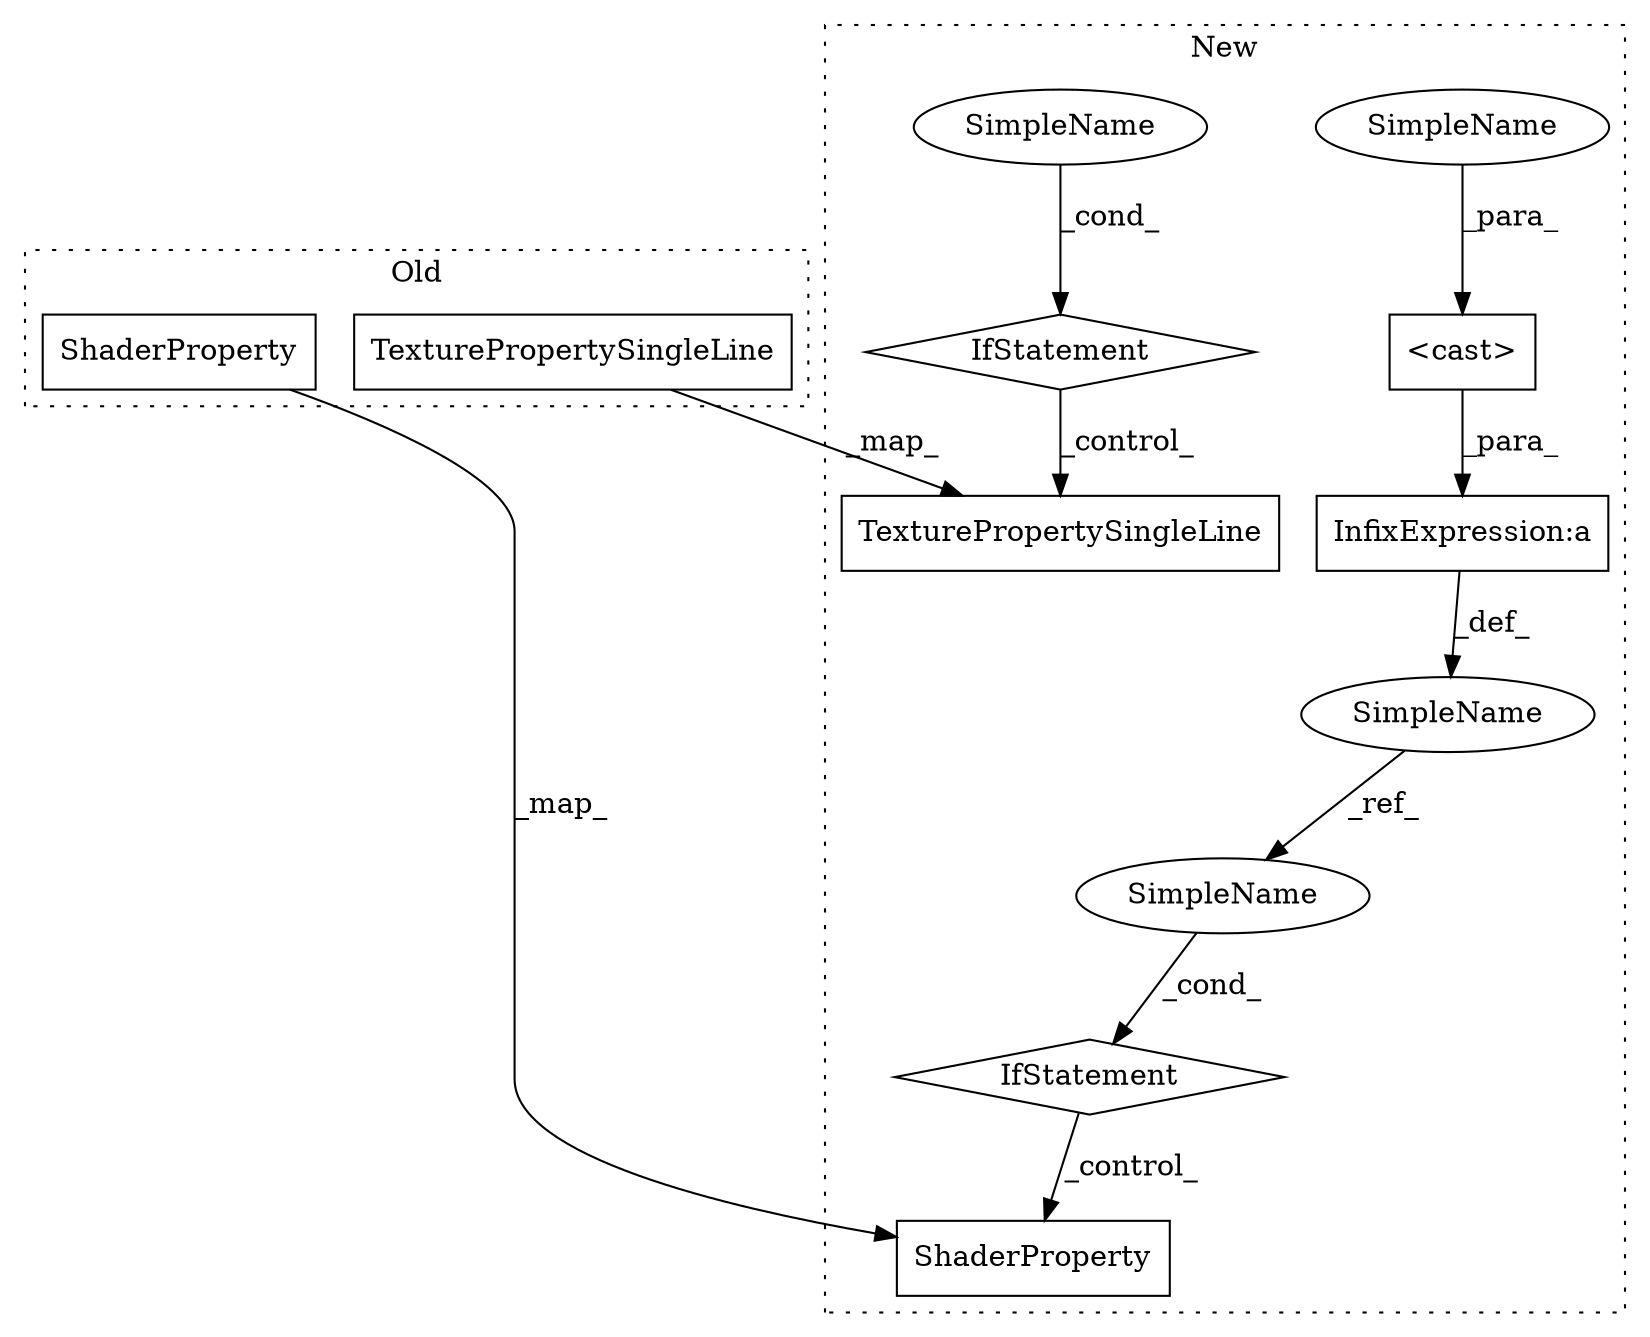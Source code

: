 digraph G {
subgraph cluster0 {
1 [label="ShaderProperty" a="32" s="5432,5558" l="36,18" shape="box"];
8 [label="TexturePropertySingleLine" a="32" s="2818,3051" l="47,18" shape="box"];
label = "Old";
style="dotted";
}
subgraph cluster1 {
2 [label="ShaderProperty" a="32" s="6638,6772" l="40,22" shape="box"];
3 [label="SimpleName" a="42" s="6132" l="10" shape="ellipse"];
4 [label="<cast>" a="11" s="6145" l="27" shape="box"];
5 [label="InfixExpression:a" a="27" s="6245" l="-6246" shape="box"];
6 [label="SimpleName" a="42" s="6172,6206" l="6,1" shape="ellipse"];
7 [label="TexturePropertySingleLine" a="32" s="3588,3833" l="51,22" shape="box"];
9 [label="IfStatement" a="25" s="3511,3533" l="4,18" shape="diamond"];
10 [label="SimpleName" a="42" s="3515" l="18" shape="ellipse"];
11 [label="IfStatement" a="25" s="6264,6278" l="4,18" shape="diamond"];
12 [label="SimpleName" a="42" s="6268" l="10" shape="ellipse"];
label = "New";
style="dotted";
}
1 -> 2 [label="_map_"];
3 -> 12 [label="_ref_"];
4 -> 5 [label="_para_"];
5 -> 3 [label="_def_"];
6 -> 4 [label="_para_"];
8 -> 7 [label="_map_"];
9 -> 7 [label="_control_"];
10 -> 9 [label="_cond_"];
11 -> 2 [label="_control_"];
12 -> 11 [label="_cond_"];
}